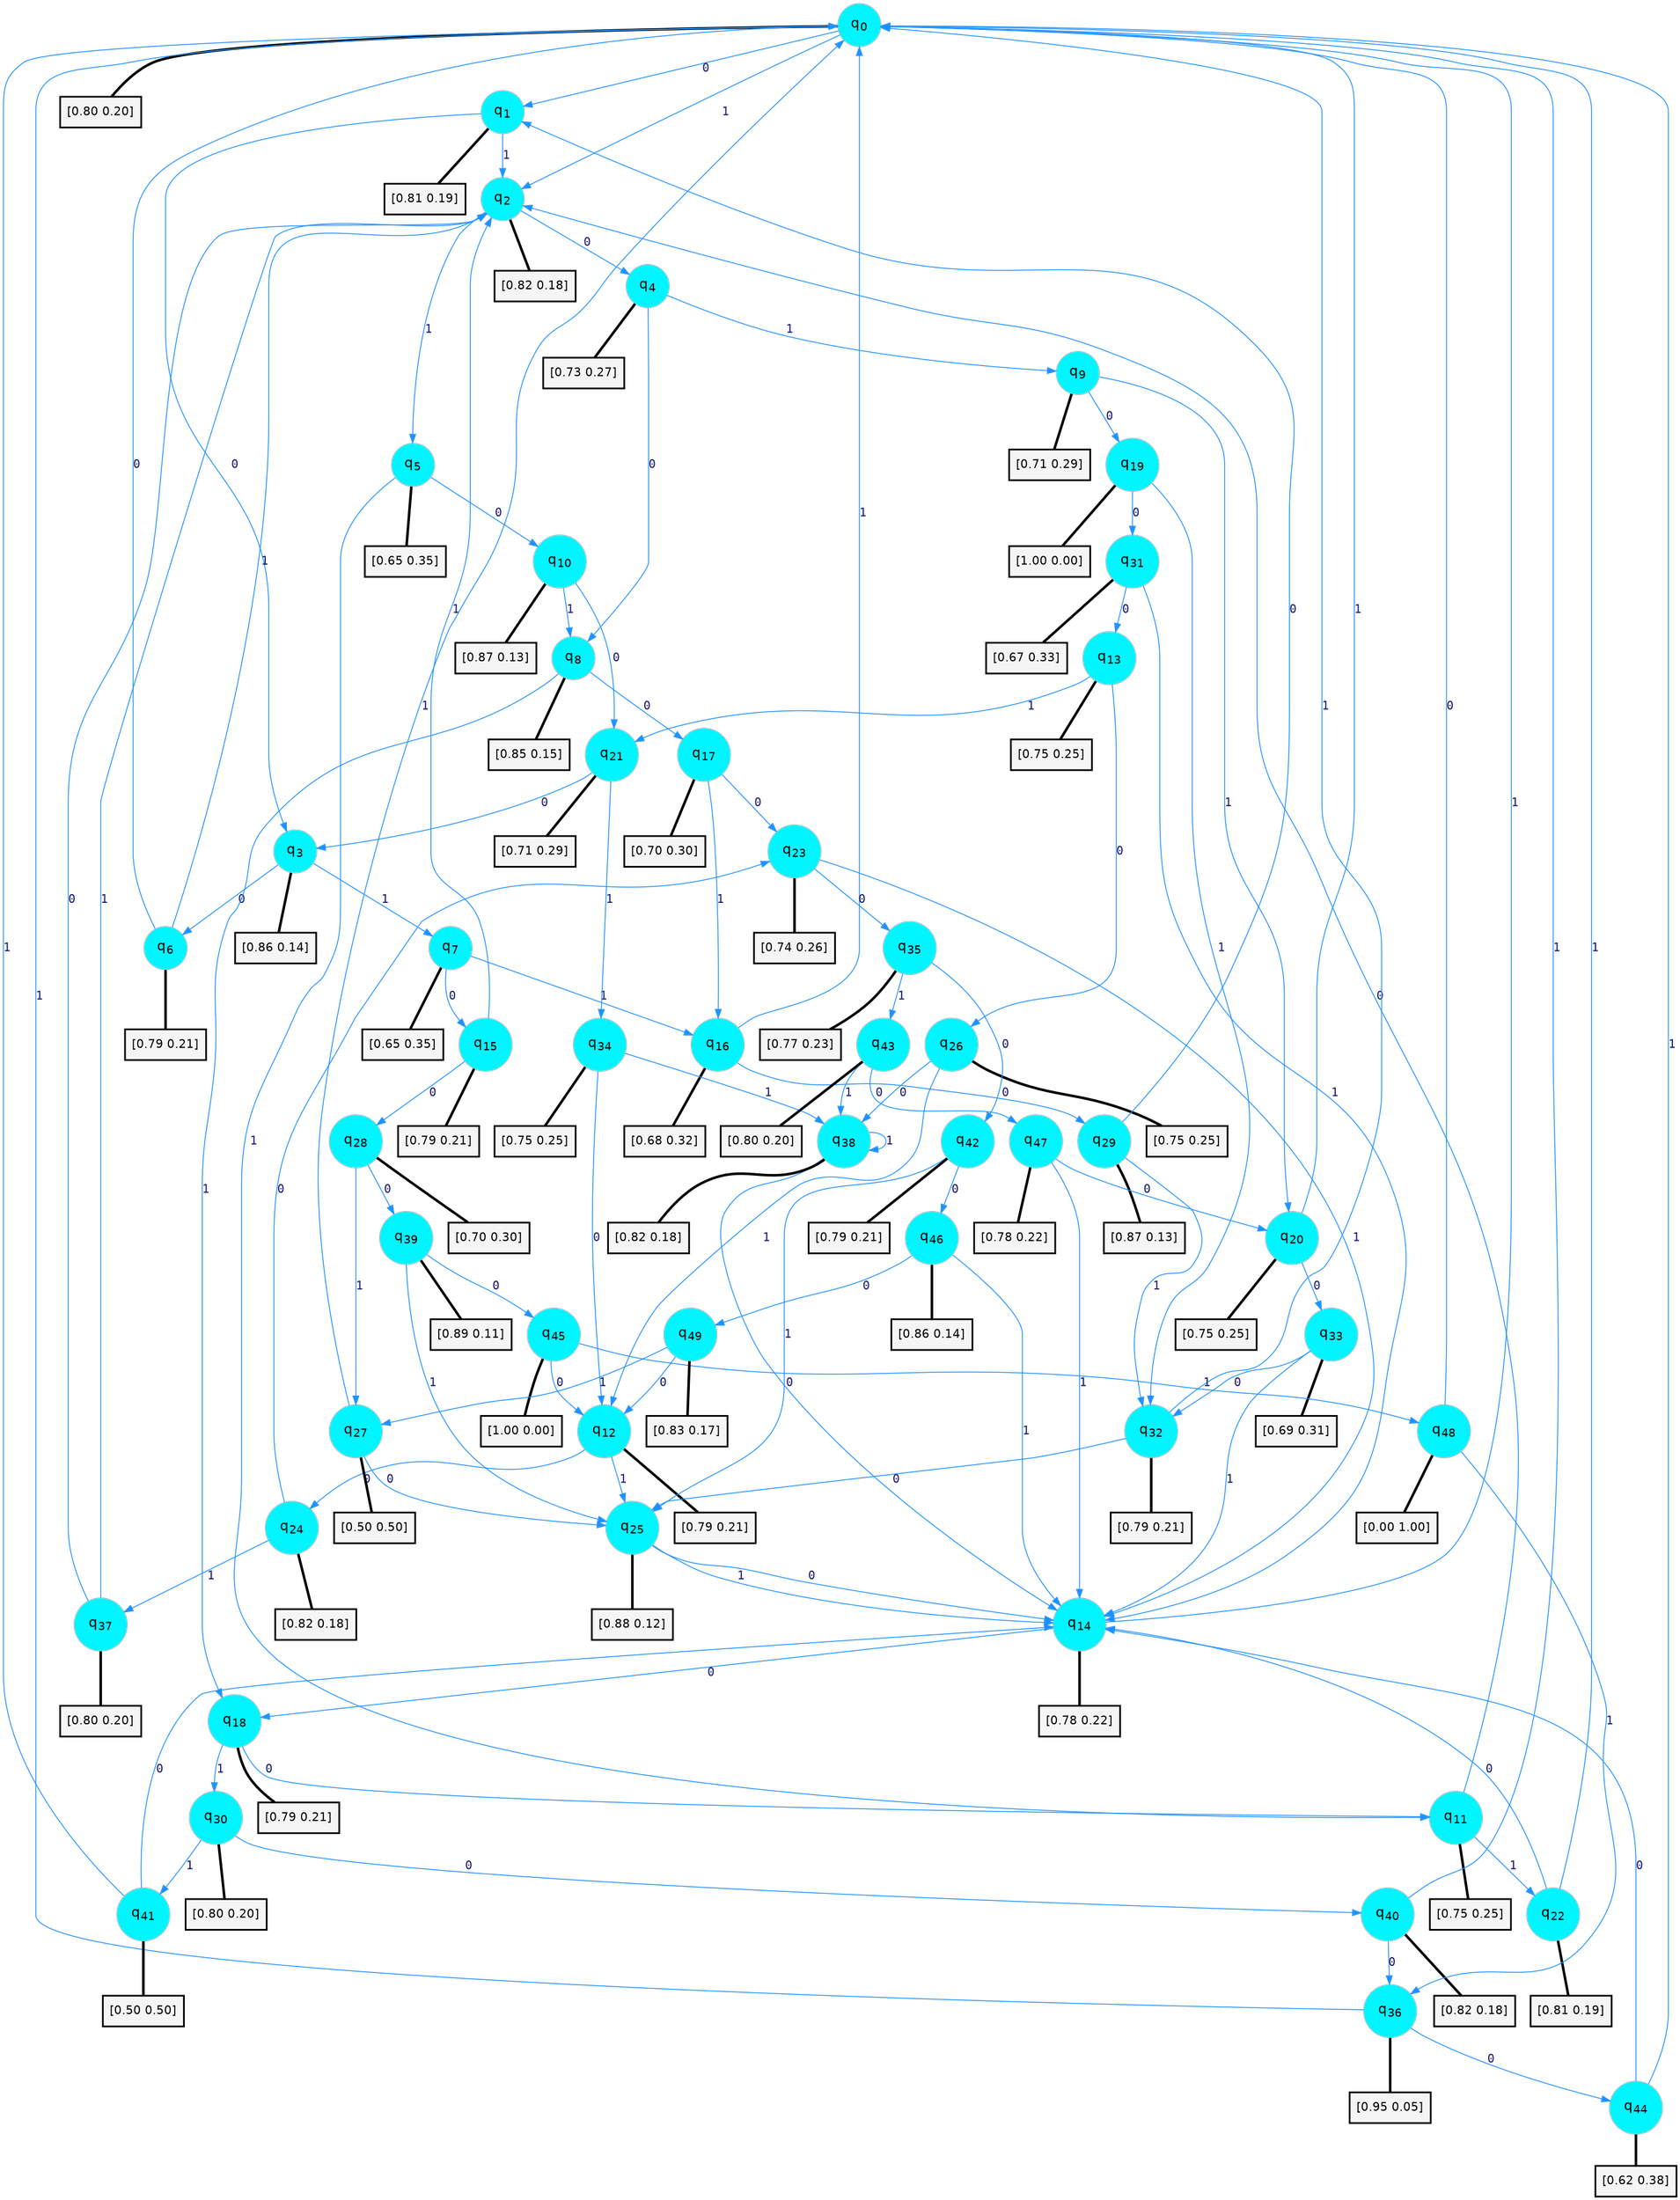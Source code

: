 digraph G {
graph [
bgcolor=transparent, dpi=300, rankdir=TD, size="40,25"];
node [
color=gray, fillcolor=turquoise1, fontcolor=black, fontname=Helvetica, fontsize=16, fontweight=bold, shape=circle, style=filled];
edge [
arrowsize=1, color=dodgerblue1, fontcolor=midnightblue, fontname=courier, fontweight=bold, penwidth=1, style=solid, weight=20];
0[label=<q<SUB>0</SUB>>];
1[label=<q<SUB>1</SUB>>];
2[label=<q<SUB>2</SUB>>];
3[label=<q<SUB>3</SUB>>];
4[label=<q<SUB>4</SUB>>];
5[label=<q<SUB>5</SUB>>];
6[label=<q<SUB>6</SUB>>];
7[label=<q<SUB>7</SUB>>];
8[label=<q<SUB>8</SUB>>];
9[label=<q<SUB>9</SUB>>];
10[label=<q<SUB>10</SUB>>];
11[label=<q<SUB>11</SUB>>];
12[label=<q<SUB>12</SUB>>];
13[label=<q<SUB>13</SUB>>];
14[label=<q<SUB>14</SUB>>];
15[label=<q<SUB>15</SUB>>];
16[label=<q<SUB>16</SUB>>];
17[label=<q<SUB>17</SUB>>];
18[label=<q<SUB>18</SUB>>];
19[label=<q<SUB>19</SUB>>];
20[label=<q<SUB>20</SUB>>];
21[label=<q<SUB>21</SUB>>];
22[label=<q<SUB>22</SUB>>];
23[label=<q<SUB>23</SUB>>];
24[label=<q<SUB>24</SUB>>];
25[label=<q<SUB>25</SUB>>];
26[label=<q<SUB>26</SUB>>];
27[label=<q<SUB>27</SUB>>];
28[label=<q<SUB>28</SUB>>];
29[label=<q<SUB>29</SUB>>];
30[label=<q<SUB>30</SUB>>];
31[label=<q<SUB>31</SUB>>];
32[label=<q<SUB>32</SUB>>];
33[label=<q<SUB>33</SUB>>];
34[label=<q<SUB>34</SUB>>];
35[label=<q<SUB>35</SUB>>];
36[label=<q<SUB>36</SUB>>];
37[label=<q<SUB>37</SUB>>];
38[label=<q<SUB>38</SUB>>];
39[label=<q<SUB>39</SUB>>];
40[label=<q<SUB>40</SUB>>];
41[label=<q<SUB>41</SUB>>];
42[label=<q<SUB>42</SUB>>];
43[label=<q<SUB>43</SUB>>];
44[label=<q<SUB>44</SUB>>];
45[label=<q<SUB>45</SUB>>];
46[label=<q<SUB>46</SUB>>];
47[label=<q<SUB>47</SUB>>];
48[label=<q<SUB>48</SUB>>];
49[label=<q<SUB>49</SUB>>];
50[label="[0.80 0.20]", shape=box,fontcolor=black, fontname=Helvetica, fontsize=14, penwidth=2, fillcolor=whitesmoke,color=black];
51[label="[0.81 0.19]", shape=box,fontcolor=black, fontname=Helvetica, fontsize=14, penwidth=2, fillcolor=whitesmoke,color=black];
52[label="[0.82 0.18]", shape=box,fontcolor=black, fontname=Helvetica, fontsize=14, penwidth=2, fillcolor=whitesmoke,color=black];
53[label="[0.86 0.14]", shape=box,fontcolor=black, fontname=Helvetica, fontsize=14, penwidth=2, fillcolor=whitesmoke,color=black];
54[label="[0.73 0.27]", shape=box,fontcolor=black, fontname=Helvetica, fontsize=14, penwidth=2, fillcolor=whitesmoke,color=black];
55[label="[0.65 0.35]", shape=box,fontcolor=black, fontname=Helvetica, fontsize=14, penwidth=2, fillcolor=whitesmoke,color=black];
56[label="[0.79 0.21]", shape=box,fontcolor=black, fontname=Helvetica, fontsize=14, penwidth=2, fillcolor=whitesmoke,color=black];
57[label="[0.65 0.35]", shape=box,fontcolor=black, fontname=Helvetica, fontsize=14, penwidth=2, fillcolor=whitesmoke,color=black];
58[label="[0.85 0.15]", shape=box,fontcolor=black, fontname=Helvetica, fontsize=14, penwidth=2, fillcolor=whitesmoke,color=black];
59[label="[0.71 0.29]", shape=box,fontcolor=black, fontname=Helvetica, fontsize=14, penwidth=2, fillcolor=whitesmoke,color=black];
60[label="[0.87 0.13]", shape=box,fontcolor=black, fontname=Helvetica, fontsize=14, penwidth=2, fillcolor=whitesmoke,color=black];
61[label="[0.75 0.25]", shape=box,fontcolor=black, fontname=Helvetica, fontsize=14, penwidth=2, fillcolor=whitesmoke,color=black];
62[label="[0.79 0.21]", shape=box,fontcolor=black, fontname=Helvetica, fontsize=14, penwidth=2, fillcolor=whitesmoke,color=black];
63[label="[0.75 0.25]", shape=box,fontcolor=black, fontname=Helvetica, fontsize=14, penwidth=2, fillcolor=whitesmoke,color=black];
64[label="[0.78 0.22]", shape=box,fontcolor=black, fontname=Helvetica, fontsize=14, penwidth=2, fillcolor=whitesmoke,color=black];
65[label="[0.79 0.21]", shape=box,fontcolor=black, fontname=Helvetica, fontsize=14, penwidth=2, fillcolor=whitesmoke,color=black];
66[label="[0.68 0.32]", shape=box,fontcolor=black, fontname=Helvetica, fontsize=14, penwidth=2, fillcolor=whitesmoke,color=black];
67[label="[0.70 0.30]", shape=box,fontcolor=black, fontname=Helvetica, fontsize=14, penwidth=2, fillcolor=whitesmoke,color=black];
68[label="[0.79 0.21]", shape=box,fontcolor=black, fontname=Helvetica, fontsize=14, penwidth=2, fillcolor=whitesmoke,color=black];
69[label="[1.00 0.00]", shape=box,fontcolor=black, fontname=Helvetica, fontsize=14, penwidth=2, fillcolor=whitesmoke,color=black];
70[label="[0.75 0.25]", shape=box,fontcolor=black, fontname=Helvetica, fontsize=14, penwidth=2, fillcolor=whitesmoke,color=black];
71[label="[0.71 0.29]", shape=box,fontcolor=black, fontname=Helvetica, fontsize=14, penwidth=2, fillcolor=whitesmoke,color=black];
72[label="[0.81 0.19]", shape=box,fontcolor=black, fontname=Helvetica, fontsize=14, penwidth=2, fillcolor=whitesmoke,color=black];
73[label="[0.74 0.26]", shape=box,fontcolor=black, fontname=Helvetica, fontsize=14, penwidth=2, fillcolor=whitesmoke,color=black];
74[label="[0.82 0.18]", shape=box,fontcolor=black, fontname=Helvetica, fontsize=14, penwidth=2, fillcolor=whitesmoke,color=black];
75[label="[0.88 0.12]", shape=box,fontcolor=black, fontname=Helvetica, fontsize=14, penwidth=2, fillcolor=whitesmoke,color=black];
76[label="[0.75 0.25]", shape=box,fontcolor=black, fontname=Helvetica, fontsize=14, penwidth=2, fillcolor=whitesmoke,color=black];
77[label="[0.50 0.50]", shape=box,fontcolor=black, fontname=Helvetica, fontsize=14, penwidth=2, fillcolor=whitesmoke,color=black];
78[label="[0.70 0.30]", shape=box,fontcolor=black, fontname=Helvetica, fontsize=14, penwidth=2, fillcolor=whitesmoke,color=black];
79[label="[0.87 0.13]", shape=box,fontcolor=black, fontname=Helvetica, fontsize=14, penwidth=2, fillcolor=whitesmoke,color=black];
80[label="[0.80 0.20]", shape=box,fontcolor=black, fontname=Helvetica, fontsize=14, penwidth=2, fillcolor=whitesmoke,color=black];
81[label="[0.67 0.33]", shape=box,fontcolor=black, fontname=Helvetica, fontsize=14, penwidth=2, fillcolor=whitesmoke,color=black];
82[label="[0.79 0.21]", shape=box,fontcolor=black, fontname=Helvetica, fontsize=14, penwidth=2, fillcolor=whitesmoke,color=black];
83[label="[0.69 0.31]", shape=box,fontcolor=black, fontname=Helvetica, fontsize=14, penwidth=2, fillcolor=whitesmoke,color=black];
84[label="[0.75 0.25]", shape=box,fontcolor=black, fontname=Helvetica, fontsize=14, penwidth=2, fillcolor=whitesmoke,color=black];
85[label="[0.77 0.23]", shape=box,fontcolor=black, fontname=Helvetica, fontsize=14, penwidth=2, fillcolor=whitesmoke,color=black];
86[label="[0.95 0.05]", shape=box,fontcolor=black, fontname=Helvetica, fontsize=14, penwidth=2, fillcolor=whitesmoke,color=black];
87[label="[0.80 0.20]", shape=box,fontcolor=black, fontname=Helvetica, fontsize=14, penwidth=2, fillcolor=whitesmoke,color=black];
88[label="[0.82 0.18]", shape=box,fontcolor=black, fontname=Helvetica, fontsize=14, penwidth=2, fillcolor=whitesmoke,color=black];
89[label="[0.89 0.11]", shape=box,fontcolor=black, fontname=Helvetica, fontsize=14, penwidth=2, fillcolor=whitesmoke,color=black];
90[label="[0.82 0.18]", shape=box,fontcolor=black, fontname=Helvetica, fontsize=14, penwidth=2, fillcolor=whitesmoke,color=black];
91[label="[0.50 0.50]", shape=box,fontcolor=black, fontname=Helvetica, fontsize=14, penwidth=2, fillcolor=whitesmoke,color=black];
92[label="[0.79 0.21]", shape=box,fontcolor=black, fontname=Helvetica, fontsize=14, penwidth=2, fillcolor=whitesmoke,color=black];
93[label="[0.80 0.20]", shape=box,fontcolor=black, fontname=Helvetica, fontsize=14, penwidth=2, fillcolor=whitesmoke,color=black];
94[label="[0.62 0.38]", shape=box,fontcolor=black, fontname=Helvetica, fontsize=14, penwidth=2, fillcolor=whitesmoke,color=black];
95[label="[1.00 0.00]", shape=box,fontcolor=black, fontname=Helvetica, fontsize=14, penwidth=2, fillcolor=whitesmoke,color=black];
96[label="[0.86 0.14]", shape=box,fontcolor=black, fontname=Helvetica, fontsize=14, penwidth=2, fillcolor=whitesmoke,color=black];
97[label="[0.78 0.22]", shape=box,fontcolor=black, fontname=Helvetica, fontsize=14, penwidth=2, fillcolor=whitesmoke,color=black];
98[label="[0.00 1.00]", shape=box,fontcolor=black, fontname=Helvetica, fontsize=14, penwidth=2, fillcolor=whitesmoke,color=black];
99[label="[0.83 0.17]", shape=box,fontcolor=black, fontname=Helvetica, fontsize=14, penwidth=2, fillcolor=whitesmoke,color=black];
0->1 [label=0];
0->2 [label=1];
0->50 [arrowhead=none, penwidth=3,color=black];
1->3 [label=0];
1->2 [label=1];
1->51 [arrowhead=none, penwidth=3,color=black];
2->4 [label=0];
2->5 [label=1];
2->52 [arrowhead=none, penwidth=3,color=black];
3->6 [label=0];
3->7 [label=1];
3->53 [arrowhead=none, penwidth=3,color=black];
4->8 [label=0];
4->9 [label=1];
4->54 [arrowhead=none, penwidth=3,color=black];
5->10 [label=0];
5->11 [label=1];
5->55 [arrowhead=none, penwidth=3,color=black];
6->0 [label=0];
6->2 [label=1];
6->56 [arrowhead=none, penwidth=3,color=black];
7->15 [label=0];
7->16 [label=1];
7->57 [arrowhead=none, penwidth=3,color=black];
8->17 [label=0];
8->18 [label=1];
8->58 [arrowhead=none, penwidth=3,color=black];
9->19 [label=0];
9->20 [label=1];
9->59 [arrowhead=none, penwidth=3,color=black];
10->21 [label=0];
10->8 [label=1];
10->60 [arrowhead=none, penwidth=3,color=black];
11->2 [label=0];
11->22 [label=1];
11->61 [arrowhead=none, penwidth=3,color=black];
12->24 [label=0];
12->25 [label=1];
12->62 [arrowhead=none, penwidth=3,color=black];
13->26 [label=0];
13->21 [label=1];
13->63 [arrowhead=none, penwidth=3,color=black];
14->18 [label=0];
14->0 [label=1];
14->64 [arrowhead=none, penwidth=3,color=black];
15->28 [label=0];
15->2 [label=1];
15->65 [arrowhead=none, penwidth=3,color=black];
16->29 [label=0];
16->0 [label=1];
16->66 [arrowhead=none, penwidth=3,color=black];
17->23 [label=0];
17->16 [label=1];
17->67 [arrowhead=none, penwidth=3,color=black];
18->11 [label=0];
18->30 [label=1];
18->68 [arrowhead=none, penwidth=3,color=black];
19->31 [label=0];
19->32 [label=1];
19->69 [arrowhead=none, penwidth=3,color=black];
20->33 [label=0];
20->0 [label=1];
20->70 [arrowhead=none, penwidth=3,color=black];
21->3 [label=0];
21->34 [label=1];
21->71 [arrowhead=none, penwidth=3,color=black];
22->14 [label=0];
22->0 [label=1];
22->72 [arrowhead=none, penwidth=3,color=black];
23->35 [label=0];
23->14 [label=1];
23->73 [arrowhead=none, penwidth=3,color=black];
24->23 [label=0];
24->37 [label=1];
24->74 [arrowhead=none, penwidth=3,color=black];
25->14 [label=0];
25->14 [label=1];
25->75 [arrowhead=none, penwidth=3,color=black];
26->38 [label=0];
26->12 [label=1];
26->76 [arrowhead=none, penwidth=3,color=black];
27->25 [label=0];
27->0 [label=1];
27->77 [arrowhead=none, penwidth=3,color=black];
28->39 [label=0];
28->27 [label=1];
28->78 [arrowhead=none, penwidth=3,color=black];
29->1 [label=0];
29->32 [label=1];
29->79 [arrowhead=none, penwidth=3,color=black];
30->40 [label=0];
30->41 [label=1];
30->80 [arrowhead=none, penwidth=3,color=black];
31->13 [label=0];
31->14 [label=1];
31->81 [arrowhead=none, penwidth=3,color=black];
32->25 [label=0];
32->0 [label=1];
32->82 [arrowhead=none, penwidth=3,color=black];
33->32 [label=0];
33->14 [label=1];
33->83 [arrowhead=none, penwidth=3,color=black];
34->12 [label=0];
34->38 [label=1];
34->84 [arrowhead=none, penwidth=3,color=black];
35->42 [label=0];
35->43 [label=1];
35->85 [arrowhead=none, penwidth=3,color=black];
36->44 [label=0];
36->0 [label=1];
36->86 [arrowhead=none, penwidth=3,color=black];
37->2 [label=0];
37->2 [label=1];
37->87 [arrowhead=none, penwidth=3,color=black];
38->14 [label=0];
38->38 [label=1];
38->88 [arrowhead=none, penwidth=3,color=black];
39->45 [label=0];
39->25 [label=1];
39->89 [arrowhead=none, penwidth=3,color=black];
40->36 [label=0];
40->0 [label=1];
40->90 [arrowhead=none, penwidth=3,color=black];
41->14 [label=0];
41->0 [label=1];
41->91 [arrowhead=none, penwidth=3,color=black];
42->46 [label=0];
42->25 [label=1];
42->92 [arrowhead=none, penwidth=3,color=black];
43->47 [label=0];
43->38 [label=1];
43->93 [arrowhead=none, penwidth=3,color=black];
44->14 [label=0];
44->0 [label=1];
44->94 [arrowhead=none, penwidth=3,color=black];
45->12 [label=0];
45->48 [label=1];
45->95 [arrowhead=none, penwidth=3,color=black];
46->49 [label=0];
46->14 [label=1];
46->96 [arrowhead=none, penwidth=3,color=black];
47->20 [label=0];
47->14 [label=1];
47->97 [arrowhead=none, penwidth=3,color=black];
48->0 [label=0];
48->36 [label=1];
48->98 [arrowhead=none, penwidth=3,color=black];
49->12 [label=0];
49->27 [label=1];
49->99 [arrowhead=none, penwidth=3,color=black];
}
